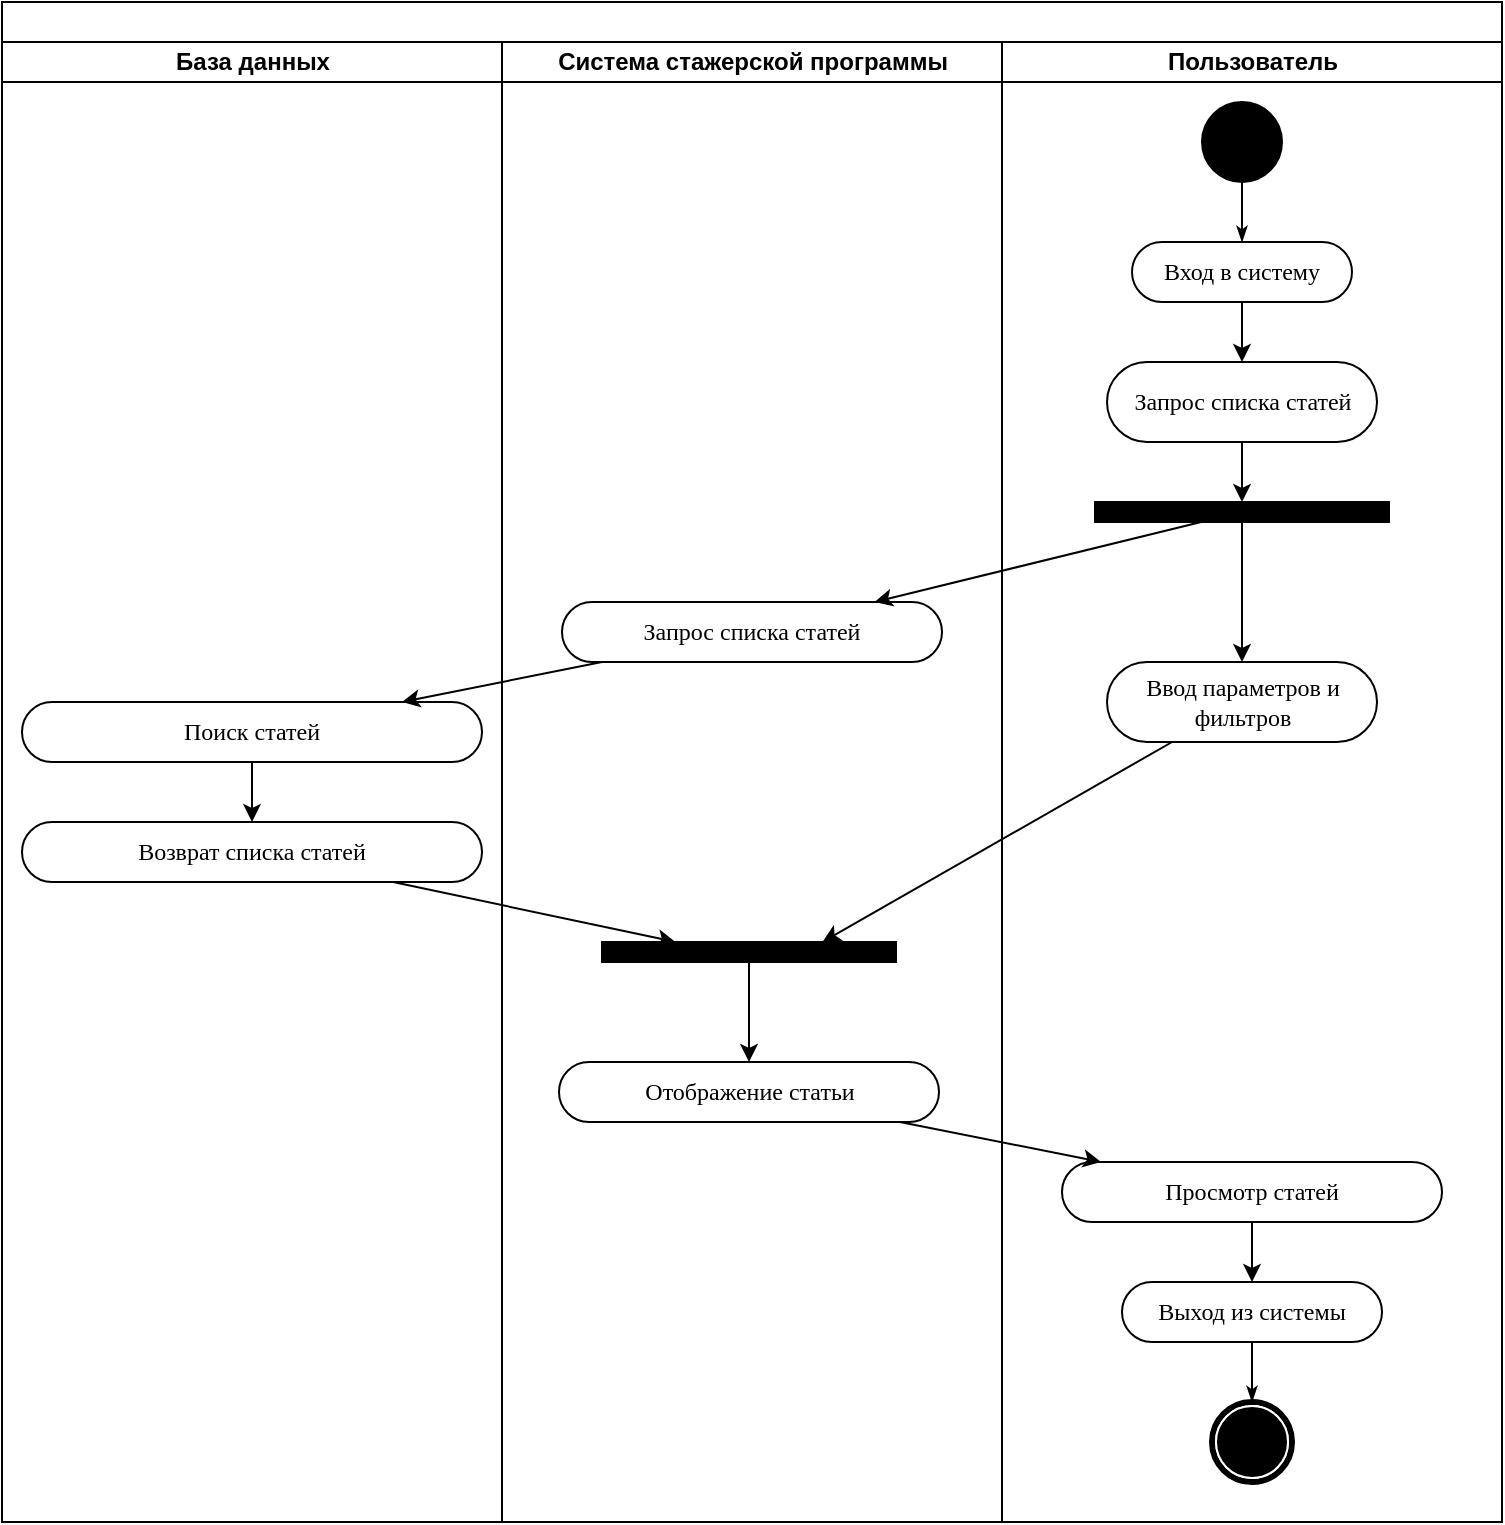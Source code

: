 <mxfile version="27.1.4">
  <diagram name="Page-1" id="0783ab3e-0a74-02c8-0abd-f7b4e66b4bec">
    <mxGraphModel dx="914" dy="820" grid="1" gridSize="10" guides="1" tooltips="1" connect="1" arrows="1" fold="1" page="1" pageScale="1" pageWidth="850" pageHeight="1100" background="none" math="0" shadow="0">
      <root>
        <mxCell id="0" />
        <mxCell id="1" parent="0" />
        <mxCell id="1c1d494c118603dd-1" value="" style="swimlane;html=1;childLayout=stackLayout;startSize=20;rounded=0;shadow=0;comic=0;labelBackgroundColor=none;strokeWidth=1;fontFamily=Verdana;fontSize=12;align=center;" parent="1" vertex="1">
          <mxGeometry x="30" width="750" height="760" as="geometry">
            <mxRectangle x="40" y="20" width="70" height="30" as="alternateBounds" />
          </mxGeometry>
        </mxCell>
        <mxCell id="1c1d494c118603dd-2" value="База данных" style="swimlane;html=1;startSize=20;" parent="1c1d494c118603dd-1" vertex="1">
          <mxGeometry y="20" width="250" height="740" as="geometry">
            <mxRectangle y="20" width="40" height="970" as="alternateBounds" />
          </mxGeometry>
        </mxCell>
        <mxCell id="Ls8IXhK7E01eCjvYxGQd-15" style="edgeStyle=orthogonalEdgeStyle;rounded=0;orthogonalLoop=1;jettySize=auto;html=1;" parent="1c1d494c118603dd-2" source="Ls8IXhK7E01eCjvYxGQd-12" target="Ls8IXhK7E01eCjvYxGQd-13" edge="1">
          <mxGeometry relative="1" as="geometry" />
        </mxCell>
        <mxCell id="Ls8IXhK7E01eCjvYxGQd-12" value="Поиск статей" style="rounded=1;whiteSpace=wrap;html=1;shadow=0;comic=0;labelBackgroundColor=none;strokeWidth=1;fontFamily=Verdana;fontSize=12;align=center;arcSize=50;" parent="1c1d494c118603dd-2" vertex="1">
          <mxGeometry x="10" y="330" width="230" height="30" as="geometry" />
        </mxCell>
        <mxCell id="Ls8IXhK7E01eCjvYxGQd-13" value="Возврат списка статей" style="rounded=1;whiteSpace=wrap;html=1;shadow=0;comic=0;labelBackgroundColor=none;strokeWidth=1;fontFamily=Verdana;fontSize=12;align=center;arcSize=50;" parent="1c1d494c118603dd-2" vertex="1">
          <mxGeometry x="10" y="390" width="230" height="30" as="geometry" />
        </mxCell>
        <mxCell id="1c1d494c118603dd-3" value="Система стажерской программы" style="swimlane;html=1;startSize=20;" parent="1c1d494c118603dd-1" vertex="1">
          <mxGeometry x="250" y="20" width="250" height="740" as="geometry" />
        </mxCell>
        <mxCell id="Ls8IXhK7E01eCjvYxGQd-10" value="Запрос списка статей" style="rounded=1;whiteSpace=wrap;html=1;shadow=0;comic=0;labelBackgroundColor=none;strokeWidth=1;fontFamily=Verdana;fontSize=12;align=center;arcSize=50;" parent="1c1d494c118603dd-3" vertex="1">
          <mxGeometry x="30" y="280" width="190" height="30" as="geometry" />
        </mxCell>
        <mxCell id="Ls8IXhK7E01eCjvYxGQd-21" style="edgeStyle=orthogonalEdgeStyle;rounded=0;orthogonalLoop=1;jettySize=auto;html=1;" parent="1c1d494c118603dd-3" source="Ls8IXhK7E01eCjvYxGQd-16" target="Ls8IXhK7E01eCjvYxGQd-20" edge="1">
          <mxGeometry relative="1" as="geometry" />
        </mxCell>
        <mxCell id="Ls8IXhK7E01eCjvYxGQd-16" value="" style="whiteSpace=wrap;html=1;rounded=0;shadow=0;comic=0;labelBackgroundColor=none;strokeWidth=1;fillColor=#000000;fontFamily=Verdana;fontSize=12;align=center;rotation=0;" parent="1c1d494c118603dd-3" vertex="1">
          <mxGeometry x="50" y="450" width="147" height="10" as="geometry" />
        </mxCell>
        <mxCell id="Ls8IXhK7E01eCjvYxGQd-20" value="Отображение статьи" style="rounded=1;whiteSpace=wrap;html=1;shadow=0;comic=0;labelBackgroundColor=none;strokeWidth=1;fontFamily=Verdana;fontSize=12;align=center;arcSize=50;" parent="1c1d494c118603dd-3" vertex="1">
          <mxGeometry x="28.5" y="510" width="190" height="30" as="geometry" />
        </mxCell>
        <mxCell id="1c1d494c118603dd-4" value="Пользователь" style="swimlane;html=1;startSize=20;" parent="1c1d494c118603dd-1" vertex="1">
          <mxGeometry x="500" y="20" width="250" height="740" as="geometry" />
        </mxCell>
        <mxCell id="1c1d494c118603dd-27" style="edgeStyle=orthogonalEdgeStyle;rounded=0;html=1;labelBackgroundColor=none;startArrow=none;startFill=0;startSize=5;endArrow=classicThin;endFill=1;endSize=5;jettySize=auto;orthogonalLoop=1;strokeWidth=1;fontFamily=Verdana;fontSize=12" parent="1c1d494c118603dd-4" source="60571a20871a0731-4" target="60571a20871a0731-8" edge="1">
          <mxGeometry relative="1" as="geometry" />
        </mxCell>
        <mxCell id="60571a20871a0731-4" value="" style="ellipse;whiteSpace=wrap;html=1;rounded=0;shadow=0;comic=0;labelBackgroundColor=none;strokeWidth=1;fillColor=#000000;fontFamily=Verdana;fontSize=12;align=center;" parent="1c1d494c118603dd-4" vertex="1">
          <mxGeometry x="100" y="30" width="40" height="40" as="geometry" />
        </mxCell>
        <mxCell id="Ls8IXhK7E01eCjvYxGQd-5" style="edgeStyle=orthogonalEdgeStyle;rounded=0;orthogonalLoop=1;jettySize=auto;html=1;" parent="1c1d494c118603dd-4" source="60571a20871a0731-8" target="Ls8IXhK7E01eCjvYxGQd-3" edge="1">
          <mxGeometry relative="1" as="geometry" />
        </mxCell>
        <mxCell id="60571a20871a0731-8" value="Вход в систему" style="rounded=1;whiteSpace=wrap;html=1;shadow=0;comic=0;labelBackgroundColor=none;strokeWidth=1;fontFamily=Verdana;fontSize=12;align=center;arcSize=50;" parent="1c1d494c118603dd-4" vertex="1">
          <mxGeometry x="65" y="100" width="110" height="30" as="geometry" />
        </mxCell>
        <mxCell id="1c1d494c118603dd-5" value="Ввод параметров и фильтров" style="rounded=1;whiteSpace=wrap;html=1;shadow=0;comic=0;labelBackgroundColor=none;strokeWidth=1;fontFamily=Verdana;fontSize=12;align=center;arcSize=50;" parent="1c1d494c118603dd-4" vertex="1">
          <mxGeometry x="52.5" y="310" width="135" height="40" as="geometry" />
        </mxCell>
        <mxCell id="1c1d494c118603dd-45" style="edgeStyle=none;rounded=0;html=1;labelBackgroundColor=none;startArrow=none;startFill=0;startSize=5;endArrow=classicThin;endFill=1;endSize=5;jettySize=auto;orthogonalLoop=1;strokeWidth=1;fontFamily=Verdana;fontSize=12" parent="1c1d494c118603dd-4" source="Ls8IXhK7E01eCjvYxGQd-1" target="60571a20871a0731-5" edge="1">
          <mxGeometry relative="1" as="geometry">
            <mxPoint x="120" y="840" as="sourcePoint" />
          </mxGeometry>
        </mxCell>
        <mxCell id="60571a20871a0731-5" value="" style="shape=mxgraph.bpmn.shape;html=1;verticalLabelPosition=bottom;labelBackgroundColor=#ffffff;verticalAlign=top;perimeter=ellipsePerimeter;outline=end;symbol=terminate;rounded=0;shadow=0;comic=0;strokeWidth=1;fontFamily=Verdana;fontSize=12;align=center;" parent="1c1d494c118603dd-4" vertex="1">
          <mxGeometry x="105" y="680" width="40" height="40" as="geometry" />
        </mxCell>
        <mxCell id="Ls8IXhK7E01eCjvYxGQd-1" value="Выход из системы" style="rounded=1;whiteSpace=wrap;html=1;shadow=0;comic=0;labelBackgroundColor=none;strokeWidth=1;fontFamily=Verdana;fontSize=12;align=center;arcSize=50;" parent="1c1d494c118603dd-4" vertex="1">
          <mxGeometry x="60" y="620" width="130" height="30" as="geometry" />
        </mxCell>
        <mxCell id="Ls8IXhK7E01eCjvYxGQd-8" style="edgeStyle=orthogonalEdgeStyle;rounded=0;orthogonalLoop=1;jettySize=auto;html=1;entryX=0.5;entryY=0;entryDx=0;entryDy=0;" parent="1c1d494c118603dd-4" source="Ls8IXhK7E01eCjvYxGQd-3" target="60571a20871a0731-3" edge="1">
          <mxGeometry relative="1" as="geometry" />
        </mxCell>
        <mxCell id="Ls8IXhK7E01eCjvYxGQd-3" value="Запрос списка статей" style="rounded=1;whiteSpace=wrap;html=1;shadow=0;comic=0;labelBackgroundColor=none;strokeWidth=1;fontFamily=Verdana;fontSize=12;align=center;arcSize=50;" parent="1c1d494c118603dd-4" vertex="1">
          <mxGeometry x="52.5" y="160" width="135" height="40" as="geometry" />
        </mxCell>
        <mxCell id="Ls8IXhK7E01eCjvYxGQd-6" style="edgeStyle=orthogonalEdgeStyle;rounded=0;orthogonalLoop=1;jettySize=auto;html=1;" parent="1c1d494c118603dd-4" source="60571a20871a0731-3" target="1c1d494c118603dd-5" edge="1">
          <mxGeometry relative="1" as="geometry" />
        </mxCell>
        <mxCell id="60571a20871a0731-3" value="" style="whiteSpace=wrap;html=1;rounded=0;shadow=0;comic=0;labelBackgroundColor=none;strokeWidth=1;fillColor=#000000;fontFamily=Verdana;fontSize=12;align=center;rotation=0;" parent="1c1d494c118603dd-4" vertex="1">
          <mxGeometry x="46.5" y="230" width="147" height="10" as="geometry" />
        </mxCell>
        <mxCell id="Ls8IXhK7E01eCjvYxGQd-22" value="Просмотр статей" style="rounded=1;whiteSpace=wrap;html=1;shadow=0;comic=0;labelBackgroundColor=none;strokeWidth=1;fontFamily=Verdana;fontSize=12;align=center;arcSize=50;" parent="1c1d494c118603dd-4" vertex="1">
          <mxGeometry x="30" y="560" width="190" height="30" as="geometry" />
        </mxCell>
        <mxCell id="xh-YJBvhMgiuYm3WsLc1-2" style="edgeStyle=orthogonalEdgeStyle;rounded=0;orthogonalLoop=1;jettySize=auto;html=1;" parent="1c1d494c118603dd-4" source="Ls8IXhK7E01eCjvYxGQd-22" target="Ls8IXhK7E01eCjvYxGQd-1" edge="1">
          <mxGeometry relative="1" as="geometry">
            <mxPoint x="125" y="660" as="sourcePoint" />
          </mxGeometry>
        </mxCell>
        <mxCell id="Ls8IXhK7E01eCjvYxGQd-11" style="rounded=0;orthogonalLoop=1;jettySize=auto;html=1;" parent="1c1d494c118603dd-1" source="60571a20871a0731-3" target="Ls8IXhK7E01eCjvYxGQd-10" edge="1">
          <mxGeometry relative="1" as="geometry" />
        </mxCell>
        <mxCell id="Ls8IXhK7E01eCjvYxGQd-14" style="rounded=0;orthogonalLoop=1;jettySize=auto;html=1;" parent="1c1d494c118603dd-1" source="Ls8IXhK7E01eCjvYxGQd-10" target="Ls8IXhK7E01eCjvYxGQd-12" edge="1">
          <mxGeometry relative="1" as="geometry" />
        </mxCell>
        <mxCell id="Ls8IXhK7E01eCjvYxGQd-17" style="rounded=0;orthogonalLoop=1;jettySize=auto;html=1;entryX=0.75;entryY=0;entryDx=0;entryDy=0;" parent="1c1d494c118603dd-1" source="1c1d494c118603dd-5" target="Ls8IXhK7E01eCjvYxGQd-16" edge="1">
          <mxGeometry relative="1" as="geometry" />
        </mxCell>
        <mxCell id="Ls8IXhK7E01eCjvYxGQd-18" style="rounded=0;orthogonalLoop=1;jettySize=auto;html=1;entryX=0.25;entryY=0;entryDx=0;entryDy=0;" parent="1c1d494c118603dd-1" source="Ls8IXhK7E01eCjvYxGQd-13" target="Ls8IXhK7E01eCjvYxGQd-16" edge="1">
          <mxGeometry relative="1" as="geometry" />
        </mxCell>
        <mxCell id="Ls8IXhK7E01eCjvYxGQd-23" style="rounded=0;orthogonalLoop=1;jettySize=auto;html=1;" parent="1c1d494c118603dd-1" source="Ls8IXhK7E01eCjvYxGQd-20" target="Ls8IXhK7E01eCjvYxGQd-22" edge="1">
          <mxGeometry relative="1" as="geometry" />
        </mxCell>
      </root>
    </mxGraphModel>
  </diagram>
</mxfile>
